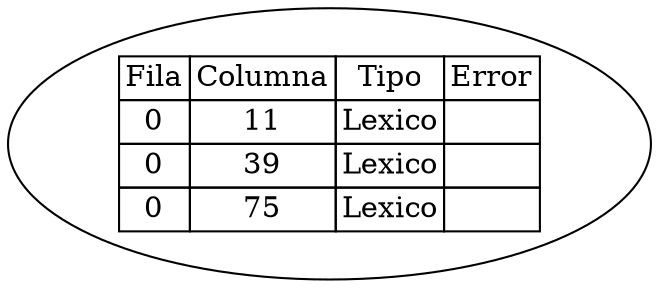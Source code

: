 digraph automata_finito {
	tabla1 [label=<
    <TABLE BORDER="0" CELLBORDER="1" CELLSPACING="0">
    <TR>
        <TD>Fila</TD>
        <TD>Columna</TD>
        <TD>Tipo</TD>
        <TD>Error</TD>
    </TR><TR><TD>0</TD><TD>11</TD><TD>Lexico</TD><TD></TD></TR><TR><TD>0</TD><TD>39</TD><TD>Lexico</TD><TD></TD></TR><TR><TD>0</TD><TD>75</TD><TD>Lexico</TD><TD></TD></TR></TABLE>>]
}
